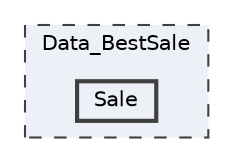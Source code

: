 digraph "Data_BestSale/Sale"
{
 // LATEX_PDF_SIZE
  bgcolor="transparent";
  edge [fontname=Helvetica,fontsize=10,labelfontname=Helvetica,labelfontsize=10];
  node [fontname=Helvetica,fontsize=10,shape=box,height=0.2,width=0.4];
  compound=true
  subgraph clusterdir_fb5ffcdb35dde6f4739e4789f287a674 {
    graph [ bgcolor="#edf0f7", pencolor="grey25", label="Data_BestSale", fontname=Helvetica,fontsize=10 style="filled,dashed", URL="dir_fb5ffcdb35dde6f4739e4789f287a674.html",tooltip=""]
  dir_d70929195975cfb7a99e81d95ab5e65d [label="Sale", fillcolor="#edf0f7", color="grey25", style="filled,bold", URL="dir_d70929195975cfb7a99e81d95ab5e65d.html",tooltip=""];
  }
}

